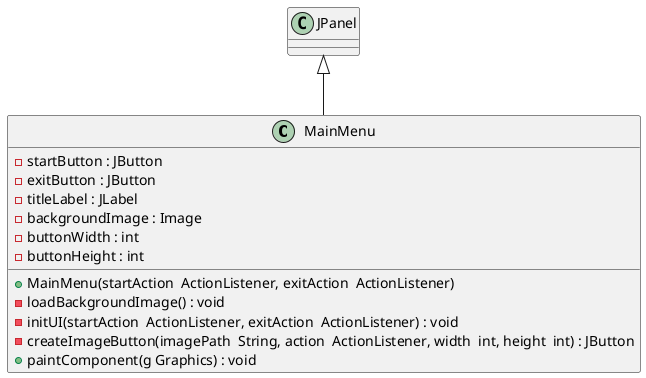 @startuml
class MainMenu extends JPanel{
- startButton : JButton  
- exitButton : JButton  
- titleLabel : JLabel 
- backgroundImage : Image 
- buttonWidth : int 
- buttonHeight : int  
  
+ MainMenu(startAction  ActionListener, exitAction  ActionListener) 
- loadBackgroundImage() : void 
- initUI(startAction  ActionListener, exitAction  ActionListener) : void 
- createImageButton(imagePath  String, action  ActionListener, width  int, height  int) : JButton 
+ paintComponent(g Graphics) : void 
}
@enduml